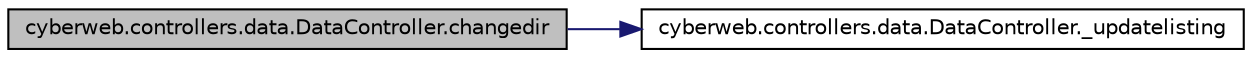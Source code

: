 digraph G
{
  edge [fontname="Helvetica",fontsize="10",labelfontname="Helvetica",labelfontsize="10"];
  node [fontname="Helvetica",fontsize="10",shape=record];
  rankdir="LR";
  Node1 [label="cyberweb.controllers.data.DataController.changedir",height=0.2,width=0.4,color="black", fillcolor="grey75", style="filled" fontcolor="black"];
  Node1 -> Node2 [color="midnightblue",fontsize="10",style="solid"];
  Node2 [label="cyberweb.controllers.data.DataController._updatelisting",height=0.2,width=0.4,color="black", fillcolor="white", style="filled",URL="$classcyberweb_1_1controllers_1_1data_1_1_data_controller.html#aca7a81d2b121873d17d2a33f3ba48c3d"];
}
